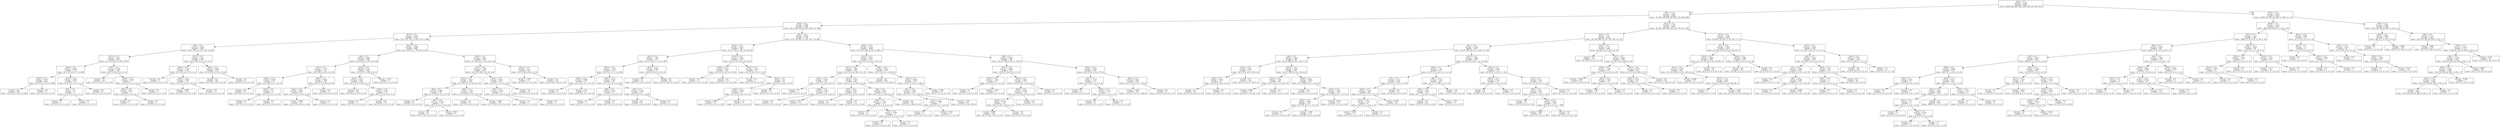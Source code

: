 digraph Tree {
node [shape=box] ;
0 [label="X[2] <= 0.5\nentropy = 3.169\nsamples = 8545\nvalue = [1000, 982, 893, 962, 1000, 880, 936, 935, 957]"] ;
1 [label="X[5] <= 0.5\nentropy = 2.946\nsamples = 6222\nvalue = [0, 892, 728, 828, 307, 867, 736, 924, 940]"] ;
0 -> 1 [labeldistance=2.5, labelangle=45, headlabel="True"] ;
2 [label="X[23] <= 0.5\nentropy = 2.585\nsamples = 3355\nvalue = [0, 0, 293, 536, 56, 593, 358, 733, 786]"] ;
1 -> 2 ;
3 [label="X[17] <= 0.5\nentropy = 2.231\nsamples = 1987\nvalue = [0, 0, 257, 334, 13, 470, 215, 0, 698]"] ;
2 -> 3 ;
4 [label="X[8] <= 0.5\nentropy = 1.634\nsamples = 1091\nvalue = [0, 0, 164, 117, 6, 0, 150, 0, 654]"] ;
3 -> 4 ;
5 [label="X[11] <= 0.5\nentropy = 1.033\nsamples = 841\nvalue = [0, 0, 0, 104, 6, 0, 80, 0, 651]"] ;
4 -> 5 ;
6 [label="X[20] <= 0.5\nentropy = 0.552\nsamples = 733\nvalue = [0, 0, 0, 0, 6, 0, 77, 0, 650]"] ;
5 -> 6 ;
7 [label="X[24] <= 0.5\nentropy = 0.075\nsamples = 655\nvalue = [0, 0, 0, 0, 6, 0, 0, 0, 649]"] ;
6 -> 7 ;
8 [label="entropy = 0.0\nsamples = 649\nvalue = [0, 0, 0, 0, 0, 0, 0, 0, 649]"] ;
7 -> 8 ;
9 [label="entropy = 0.0\nsamples = 6\nvalue = [0, 0, 0, 0, 6, 0, 0, 0, 0]"] ;
7 -> 9 ;
10 [label="X[13] <= 0.5\nentropy = 0.099\nsamples = 78\nvalue = [0, 0, 0, 0, 0, 0, 77, 0, 1]"] ;
6 -> 10 ;
11 [label="X[9] <= 0.5\nentropy = 1.0\nsamples = 2\nvalue = [0, 0, 0, 0, 0, 0, 1, 0, 1]"] ;
10 -> 11 ;
12 [label="entropy = 0.0\nsamples = 1\nvalue = [0, 0, 0, 0, 0, 0, 1, 0, 0]"] ;
11 -> 12 ;
13 [label="entropy = 0.0\nsamples = 1\nvalue = [0, 0, 0, 0, 0, 0, 0, 0, 1]"] ;
11 -> 13 ;
14 [label="entropy = 0.0\nsamples = 76\nvalue = [0, 0, 0, 0, 0, 0, 76, 0, 0]"] ;
10 -> 14 ;
15 [label="X[7] <= 0.5\nentropy = 0.259\nsamples = 108\nvalue = [0, 0, 0, 104, 0, 0, 3, 0, 1]"] ;
5 -> 15 ;
16 [label="entropy = 0.0\nsamples = 101\nvalue = [0, 0, 0, 101, 0, 0, 0, 0, 0]"] ;
15 -> 16 ;
17 [label="X[20] <= 0.5\nentropy = 1.449\nsamples = 7\nvalue = [0, 0, 0, 3, 0, 0, 3, 0, 1]"] ;
15 -> 17 ;
18 [label="X[24] <= 0.5\nentropy = 0.811\nsamples = 4\nvalue = [0, 0, 0, 3, 0, 0, 0, 0, 1]"] ;
17 -> 18 ;
19 [label="entropy = 0.0\nsamples = 1\nvalue = [0, 0, 0, 0, 0, 0, 0, 0, 1]"] ;
18 -> 19 ;
20 [label="entropy = 0.0\nsamples = 3\nvalue = [0, 0, 0, 3, 0, 0, 0, 0, 0]"] ;
18 -> 20 ;
21 [label="entropy = 0.0\nsamples = 3\nvalue = [0, 0, 0, 0, 0, 0, 3, 0, 0]"] ;
17 -> 21 ;
22 [label="X[13] <= 0.5\nentropy = 1.212\nsamples = 250\nvalue = [0, 0, 164, 13, 0, 0, 70, 0, 3]"] ;
4 -> 22 ;
23 [label="X[20] <= 0.5\nentropy = 1.129\nsamples = 134\nvalue = [0, 0, 61, 0, 0, 0, 70, 0, 3]"] ;
22 -> 23 ;
24 [label="entropy = 0.0\nsamples = 3\nvalue = [0, 0, 0, 0, 0, 0, 0, 0, 3]"] ;
23 -> 24 ;
25 [label="X[10] <= 0.5\nentropy = 0.997\nsamples = 131\nvalue = [0, 0, 61, 0, 0, 0, 70, 0, 0]"] ;
23 -> 25 ;
26 [label="entropy = 0.999\nsamples = 118\nvalue = [0, 0, 61, 0, 0, 0, 57, 0, 0]"] ;
25 -> 26 ;
27 [label="entropy = 0.0\nsamples = 13\nvalue = [0, 0, 0, 0, 0, 0, 13, 0, 0]"] ;
25 -> 27 ;
28 [label="X[20] <= 0.5\nentropy = 0.506\nsamples = 116\nvalue = [0, 0, 103, 13, 0, 0, 0, 0, 0]"] ;
22 -> 28 ;
29 [label="entropy = 0.0\nsamples = 103\nvalue = [0, 0, 103, 0, 0, 0, 0, 0, 0]"] ;
28 -> 29 ;
30 [label="entropy = 0.0\nsamples = 13\nvalue = [0, 0, 0, 13, 0, 0, 0, 0, 0]"] ;
28 -> 30 ;
31 [label="X[11] <= 0.5\nentropy = 1.866\nsamples = 896\nvalue = [0, 0, 93, 217, 7, 470, 65, 0, 44]"] ;
3 -> 31 ;
32 [label="X[0] <= 0.5\nentropy = 0.869\nsamples = 432\nvalue = [0, 0, 28, 0, 3, 357, 0, 0, 44]"] ;
31 -> 32 ;
33 [label="X[7] <= 0.5\nentropy = 1.513\nsamples = 133\nvalue = [0, 0, 28, 0, 0, 62, 0, 0, 43]"] ;
32 -> 33 ;
34 [label="X[22] <= 0.5\nentropy = 0.459\nsamples = 31\nvalue = [0, 0, 28, 0, 0, 3, 0, 0, 0]"] ;
33 -> 34 ;
35 [label="entropy = 0.0\nsamples = 25\nvalue = [0, 0, 25, 0, 0, 0, 0, 0, 0]"] ;
34 -> 35 ;
36 [label="X[10] <= 0.5\nentropy = 1.0\nsamples = 6\nvalue = [0, 0, 3, 0, 0, 3, 0, 0, 0]"] ;
34 -> 36 ;
37 [label="entropy = 0.0\nsamples = 3\nvalue = [0, 0, 0, 0, 0, 3, 0, 0, 0]"] ;
36 -> 37 ;
38 [label="entropy = 0.0\nsamples = 3\nvalue = [0, 0, 3, 0, 0, 0, 0, 0, 0]"] ;
36 -> 38 ;
39 [label="X[9] <= 0.5\nentropy = 0.982\nsamples = 102\nvalue = [0, 0, 0, 0, 0, 59, 0, 0, 43]"] ;
33 -> 39 ;
40 [label="X[24] <= 0.5\nentropy = 0.992\nsamples = 96\nvalue = [0, 0, 0, 0, 0, 53, 0, 0, 43]"] ;
39 -> 40 ;
41 [label="entropy = 0.996\nsamples = 93\nvalue = [0, 0, 0, 0, 0, 50, 0, 0, 43]"] ;
40 -> 41 ;
42 [label="entropy = 0.0\nsamples = 3\nvalue = [0, 0, 0, 0, 0, 3, 0, 0, 0]"] ;
40 -> 42 ;
43 [label="entropy = 0.0\nsamples = 6\nvalue = [0, 0, 0, 0, 0, 6, 0, 0, 0]"] ;
39 -> 43 ;
44 [label="X[14] <= 0.5\nentropy = 0.113\nsamples = 299\nvalue = [0, 0, 0, 0, 3, 295, 0, 0, 1]"] ;
32 -> 44 ;
45 [label="X[12] <= 0.5\nentropy = 0.033\nsamples = 294\nvalue = [0, 0, 0, 0, 0, 293, 0, 0, 1]"] ;
44 -> 45 ;
46 [label="entropy = 0.0\nsamples = 279\nvalue = [0, 0, 0, 0, 0, 279, 0, 0, 0]"] ;
45 -> 46 ;
47 [label="X[20] <= 0.5\nentropy = 0.353\nsamples = 15\nvalue = [0, 0, 0, 0, 0, 14, 0, 0, 1]"] ;
45 -> 47 ;
48 [label="entropy = 0.0\nsamples = 1\nvalue = [0, 0, 0, 0, 0, 0, 0, 0, 1]"] ;
47 -> 48 ;
49 [label="entropy = 0.0\nsamples = 14\nvalue = [0, 0, 0, 0, 0, 14, 0, 0, 0]"] ;
47 -> 49 ;
50 [label="entropy = 0.971\nsamples = 5\nvalue = [0, 0, 0, 0, 3, 2, 0, 0, 0]"] ;
44 -> 50 ;
51 [label="X[18] <= 0.5\nentropy = 1.863\nsamples = 464\nvalue = [0, 0, 65, 217, 4, 113, 65, 0, 0]"] ;
31 -> 51 ;
52 [label="X[7] <= 0.5\nentropy = 1.796\nsamples = 282\nvalue = [0, 0, 65, 128, 0, 24, 65, 0, 0]"] ;
51 -> 52 ;
53 [label="X[22] <= 0.5\nentropy = 1.633\nsamples = 238\nvalue = [0, 0, 65, 127, 0, 16, 30, 0, 0]"] ;
52 -> 53 ;
54 [label="X[6] <= 0.5\nentropy = 1.088\nsamples = 76\nvalue = [0, 0, 51, 22, 0, 3, 0, 0, 0]"] ;
53 -> 54 ;
55 [label="entropy = 0.0\nsamples = 51\nvalue = [0, 0, 51, 0, 0, 0, 0, 0, 0]"] ;
54 -> 55 ;
56 [label="X[0] <= 0.5\nentropy = 0.529\nsamples = 25\nvalue = [0, 0, 0, 22, 0, 3, 0, 0, 0]"] ;
54 -> 56 ;
57 [label="entropy = 0.0\nsamples = 21\nvalue = [0, 0, 0, 21, 0, 0, 0, 0, 0]"] ;
56 -> 57 ;
58 [label="entropy = 0.811\nsamples = 4\nvalue = [0, 0, 0, 1, 0, 3, 0, 0, 0]"] ;
56 -> 58 ;
59 [label="X[8] <= 0.5\nentropy = 1.453\nsamples = 162\nvalue = [0, 0, 14, 105, 0, 13, 30, 0, 0]"] ;
53 -> 59 ;
60 [label="entropy = 0.0\nsamples = 14\nvalue = [0, 0, 0, 14, 0, 0, 0, 0, 0]"] ;
59 -> 60 ;
61 [label="entropy = 1.528\nsamples = 148\nvalue = [0, 0, 14, 91, 0, 13, 30, 0, 0]"] ;
59 -> 61 ;
62 [label="X[13] <= 0.5\nentropy = 0.834\nsamples = 44\nvalue = [0, 0, 0, 1, 0, 8, 35, 0, 0]"] ;
52 -> 62 ;
63 [label="X[4] <= 0.5\nentropy = 0.503\nsamples = 9\nvalue = [0, 0, 0, 1, 0, 8, 0, 0, 0]"] ;
62 -> 63 ;
64 [label="entropy = 1.0\nsamples = 2\nvalue = [0, 0, 0, 1, 0, 1, 0, 0, 0]"] ;
63 -> 64 ;
65 [label="entropy = 0.0\nsamples = 7\nvalue = [0, 0, 0, 0, 0, 7, 0, 0, 0]"] ;
63 -> 65 ;
66 [label="entropy = 0.0\nsamples = 35\nvalue = [0, 0, 0, 0, 0, 0, 35, 0, 0]"] ;
62 -> 66 ;
67 [label="X[12] <= 0.5\nentropy = 1.13\nsamples = 182\nvalue = [0, 0, 0, 89, 4, 89, 0, 0, 0]"] ;
51 -> 67 ;
68 [label="entropy = 1.555\nsamples = 12\nvalue = [0, 0, 0, 5, 4, 3, 0, 0, 0]"] ;
67 -> 68 ;
69 [label="entropy = 1.0\nsamples = 170\nvalue = [0, 0, 0, 84, 0, 86, 0, 0, 0]"] ;
67 -> 69 ;
70 [label="X[4] <= 0.5\nentropy = 2.093\nsamples = 1368\nvalue = [0, 0, 36, 202, 43, 123, 143, 733, 88]"] ;
2 -> 70 ;
71 [label="X[10] <= 0.5\nentropy = 2.363\nsamples = 366\nvalue = [0, 0, 3, 36, 17, 54, 132, 39, 85]"] ;
70 -> 71 ;
72 [label="X[16] <= 0.5\nentropy = 1.927\nsamples = 167\nvalue = [0, 0, 3, 36, 17, 1, 2, 23, 85]"] ;
71 -> 72 ;
73 [label="X[13] <= 0.5\nentropy = 1.249\nsamples = 114\nvalue = [0, 0, 3, 6, 17, 1, 2, 0, 85]"] ;
72 -> 73 ;
74 [label="X[20] <= 0.5\nentropy = 0.998\nsamples = 23\nvalue = [0, 0, 0, 5, 17, 1, 0, 0, 0]"] ;
73 -> 74 ;
75 [label="entropy = 0.0\nsamples = 5\nvalue = [0, 0, 0, 5, 0, 0, 0, 0, 0]"] ;
74 -> 75 ;
76 [label="entropy = 0.31\nsamples = 18\nvalue = [0, 0, 0, 0, 17, 1, 0, 0, 0]"] ;
74 -> 76 ;
77 [label="X[26] <= 0.5\nentropy = 0.447\nsamples = 91\nvalue = [0, 0, 3, 1, 0, 0, 2, 0, 85]"] ;
73 -> 77 ;
78 [label="X[9] <= 0.5\nentropy = 0.811\nsamples = 4\nvalue = [0, 0, 3, 1, 0, 0, 0, 0, 0]"] ;
77 -> 78 ;
79 [label="entropy = 1.0\nsamples = 2\nvalue = [0, 0, 1, 1, 0, 0, 0, 0, 0]"] ;
78 -> 79 ;
80 [label="entropy = 0.0\nsamples = 2\nvalue = [0, 0, 2, 0, 0, 0, 0, 0, 0]"] ;
78 -> 80 ;
81 [label="X[0] <= 0.5\nentropy = 0.158\nsamples = 87\nvalue = [0, 0, 0, 0, 0, 0, 2, 0, 85]"] ;
77 -> 81 ;
82 [label="entropy = 0.0\nsamples = 85\nvalue = [0, 0, 0, 0, 0, 0, 0, 0, 85]"] ;
81 -> 82 ;
83 [label="entropy = 0.0\nsamples = 2\nvalue = [0, 0, 0, 0, 0, 0, 2, 0, 0]"] ;
81 -> 83 ;
84 [label="X[18] <= 0.5\nentropy = 0.987\nsamples = 53\nvalue = [0, 0, 0, 30, 0, 0, 0, 23, 0]"] ;
72 -> 84 ;
85 [label="entropy = 0.0\nsamples = 23\nvalue = [0, 0, 0, 0, 0, 0, 0, 23, 0]"] ;
84 -> 85 ;
86 [label="entropy = 0.0\nsamples = 30\nvalue = [0, 0, 0, 30, 0, 0, 0, 0, 0]"] ;
84 -> 86 ;
87 [label="X[13] <= 0.5\nentropy = 1.202\nsamples = 199\nvalue = [0, 0, 0, 0, 0, 53, 130, 16, 0]"] ;
71 -> 87 ;
88 [label="X[20] <= 0.5\nentropy = 0.479\nsamples = 126\nvalue = [0, 0, 0, 0, 0, 0, 113, 13, 0]"] ;
87 -> 88 ;
89 [label="entropy = 0.0\nsamples = 13\nvalue = [0, 0, 0, 0, 0, 0, 0, 13, 0]"] ;
88 -> 89 ;
90 [label="entropy = 0.0\nsamples = 113\nvalue = [0, 0, 0, 0, 0, 0, 113, 0, 0]"] ;
88 -> 90 ;
91 [label="X[17] <= 0.5\nentropy = 1.014\nsamples = 73\nvalue = [0, 0, 0, 0, 0, 53, 17, 3, 0]"] ;
87 -> 91 ;
92 [label="entropy = 0.0\nsamples = 3\nvalue = [0, 0, 0, 0, 0, 0, 0, 3, 0]"] ;
91 -> 92 ;
93 [label="X[18] <= 0.5\nentropy = 0.8\nsamples = 70\nvalue = [0, 0, 0, 0, 0, 53, 17, 0, 0]"] ;
91 -> 93 ;
94 [label="X[26] <= 0.5\nentropy = 0.879\nsamples = 57\nvalue = [0, 0, 0, 0, 0, 40, 17, 0, 0]"] ;
93 -> 94 ;
95 [label="entropy = 0.848\nsamples = 51\nvalue = [0, 0, 0, 0, 0, 37, 14, 0, 0]"] ;
94 -> 95 ;
96 [label="entropy = 1.0\nsamples = 6\nvalue = [0, 0, 0, 0, 0, 3, 3, 0, 0]"] ;
94 -> 96 ;
97 [label="entropy = 0.0\nsamples = 13\nvalue = [0, 0, 0, 0, 0, 13, 0, 0, 0]"] ;
93 -> 97 ;
98 [label="X[20] <= 0.5\nentropy = 1.458\nsamples = 1002\nvalue = [0, 0, 33, 166, 26, 69, 11, 694, 3]"] ;
70 -> 98 ;
99 [label="X[13] <= 0.5\nentropy = 0.934\nsamples = 617\nvalue = [0, 0, 25, 2, 22, 50, 0, 515, 3]"] ;
98 -> 99 ;
100 [label="X[17] <= 0.5\nentropy = 1.982\nsamples = 142\nvalue = [0, 0, 12, 2, 22, 49, 0, 54, 3]"] ;
99 -> 100 ;
101 [label="X[19] <= 0.5\nentropy = 0.497\nsamples = 46\nvalue = [0, 0, 1, 0, 0, 0, 0, 42, 3]"] ;
100 -> 101 ;
102 [label="entropy = 0.0\nsamples = 1\nvalue = [0, 0, 1, 0, 0, 0, 0, 0, 0]"] ;
101 -> 102 ;
103 [label="X[26] <= 0.5\nentropy = 0.353\nsamples = 45\nvalue = [0, 0, 0, 0, 0, 0, 0, 42, 3]"] ;
101 -> 103 ;
104 [label="entropy = 0.0\nsamples = 33\nvalue = [0, 0, 0, 0, 0, 0, 0, 33, 0]"] ;
103 -> 104 ;
105 [label="entropy = 0.811\nsamples = 12\nvalue = [0, 0, 0, 0, 0, 0, 0, 9, 3]"] ;
103 -> 105 ;
106 [label="X[12] <= 0.5\nentropy = 1.832\nsamples = 96\nvalue = [0, 0, 11, 2, 22, 49, 0, 12, 0]"] ;
100 -> 106 ;
107 [label="X[6] <= 0.5\nentropy = 0.937\nsamples = 34\nvalue = [0, 0, 0, 0, 22, 0, 0, 12, 0]"] ;
106 -> 107 ;
108 [label="entropy = 0.0\nsamples = 22\nvalue = [0, 0, 0, 0, 22, 0, 0, 0, 0]"] ;
107 -> 108 ;
109 [label="entropy = 0.0\nsamples = 12\nvalue = [0, 0, 0, 0, 0, 0, 0, 12, 0]"] ;
107 -> 109 ;
110 [label="X[0] <= 0.5\nentropy = 0.871\nsamples = 62\nvalue = [0, 0, 11, 2, 0, 49, 0, 0, 0]"] ;
106 -> 110 ;
111 [label="X[6] <= 0.5\nentropy = 1.199\nsamples = 16\nvalue = [0, 0, 11, 2, 0, 3, 0, 0, 0]"] ;
110 -> 111 ;
112 [label="entropy = 0.0\nsamples = 11\nvalue = [0, 0, 11, 0, 0, 0, 0, 0, 0]"] ;
111 -> 112 ;
113 [label="X[9] <= 0.5\nentropy = 0.971\nsamples = 5\nvalue = [0, 0, 0, 2, 0, 3, 0, 0, 0]"] ;
111 -> 113 ;
114 [label="entropy = 0.0\nsamples = 2\nvalue = [0, 0, 0, 2, 0, 0, 0, 0, 0]"] ;
113 -> 114 ;
115 [label="entropy = 0.0\nsamples = 3\nvalue = [0, 0, 0, 0, 0, 3, 0, 0, 0]"] ;
113 -> 115 ;
116 [label="entropy = 0.0\nsamples = 46\nvalue = [0, 0, 0, 0, 0, 46, 0, 0, 0]"] ;
110 -> 116 ;
117 [label="X[8] <= 0.5\nentropy = 0.203\nsamples = 475\nvalue = [0, 0, 13, 0, 0, 1, 0, 461, 0]"] ;
99 -> 117 ;
118 [label="entropy = 0.0\nsamples = 362\nvalue = [0, 0, 0, 0, 0, 0, 0, 362, 0]"] ;
117 -> 118 ;
119 [label="X[19] <= 0.5\nentropy = 0.586\nsamples = 113\nvalue = [0, 0, 13, 0, 0, 1, 0, 99, 0]"] ;
117 -> 119 ;
120 [label="X[1] <= 0.5\nentropy = 0.398\nsamples = 103\nvalue = [0, 0, 6, 0, 0, 1, 0, 96, 0]"] ;
119 -> 120 ;
121 [label="X[17] <= 0.5\nentropy = 0.592\nsamples = 7\nvalue = [0, 0, 0, 0, 0, 1, 0, 6, 0]"] ;
120 -> 121 ;
122 [label="entropy = 0.0\nsamples = 3\nvalue = [0, 0, 0, 0, 0, 0, 0, 3, 0]"] ;
121 -> 122 ;
123 [label="entropy = 0.811\nsamples = 4\nvalue = [0, 0, 0, 0, 0, 1, 0, 3, 0]"] ;
121 -> 123 ;
124 [label="entropy = 0.337\nsamples = 96\nvalue = [0, 0, 6, 0, 0, 0, 0, 90, 0]"] ;
120 -> 124 ;
125 [label="entropy = 0.881\nsamples = 10\nvalue = [0, 0, 7, 0, 0, 0, 0, 3, 0]"] ;
119 -> 125 ;
126 [label="X[8] <= 0.5\nentropy = 1.584\nsamples = 385\nvalue = [0, 0, 8, 164, 4, 19, 11, 179, 0]"] ;
98 -> 126 ;
127 [label="X[11] <= 0.5\nentropy = 0.864\nsamples = 183\nvalue = [0, 0, 0, 154, 3, 19, 3, 4, 0]"] ;
126 -> 127 ;
128 [label="X[10] <= 0.5\nentropy = 1.459\nsamples = 6\nvalue = [0, 0, 0, 0, 0, 1, 3, 2, 0]"] ;
127 -> 128 ;
129 [label="entropy = 0.0\nsamples = 3\nvalue = [0, 0, 0, 0, 0, 0, 3, 0, 0]"] ;
128 -> 129 ;
130 [label="entropy = 0.918\nsamples = 3\nvalue = [0, 0, 0, 0, 0, 1, 0, 2, 0]"] ;
128 -> 130 ;
131 [label="X[14] <= 0.5\nentropy = 0.683\nsamples = 177\nvalue = [0, 0, 0, 154, 3, 18, 0, 2, 0]"] ;
127 -> 131 ;
132 [label="X[25] <= 0.5\nentropy = 0.569\nsamples = 174\nvalue = [0, 0, 0, 154, 0, 18, 0, 2, 0]"] ;
131 -> 132 ;
133 [label="X[16] <= 0.5\nentropy = 0.724\nsamples = 121\nvalue = [0, 0, 0, 101, 0, 18, 0, 2, 0]"] ;
132 -> 133 ;
134 [label="entropy = 0.806\nsamples = 102\nvalue = [0, 0, 0, 82, 0, 18, 0, 2, 0]"] ;
133 -> 134 ;
135 [label="entropy = 0.0\nsamples = 19\nvalue = [0, 0, 0, 19, 0, 0, 0, 0, 0]"] ;
133 -> 135 ;
136 [label="entropy = 0.0\nsamples = 53\nvalue = [0, 0, 0, 53, 0, 0, 0, 0, 0]"] ;
132 -> 136 ;
137 [label="entropy = 0.0\nsamples = 3\nvalue = [0, 0, 0, 0, 3, 0, 0, 0, 0]"] ;
131 -> 137 ;
138 [label="X[13] <= 0.5\nentropy = 0.801\nsamples = 202\nvalue = [0, 0, 8, 10, 1, 0, 8, 175, 0]"] ;
126 -> 138 ;
139 [label="X[0] <= 0.5\nentropy = 1.239\nsamples = 13\nvalue = [0, 0, 8, 0, 1, 0, 4, 0, 0]"] ;
138 -> 139 ;
140 [label="entropy = 0.0\nsamples = 8\nvalue = [0, 0, 8, 0, 0, 0, 0, 0, 0]"] ;
139 -> 140 ;
141 [label="X[26] <= 0.5\nentropy = 0.722\nsamples = 5\nvalue = [0, 0, 0, 0, 1, 0, 4, 0, 0]"] ;
139 -> 141 ;
142 [label="entropy = 0.0\nsamples = 4\nvalue = [0, 0, 0, 0, 0, 0, 4, 0, 0]"] ;
141 -> 142 ;
143 [label="entropy = 0.0\nsamples = 1\nvalue = [0, 0, 0, 0, 1, 0, 0, 0, 0]"] ;
141 -> 143 ;
144 [label="X[15] <= 0.5\nentropy = 0.445\nsamples = 189\nvalue = [0, 0, 0, 10, 0, 0, 4, 175, 0]"] ;
138 -> 144 ;
145 [label="entropy = 0.499\nsamples = 162\nvalue = [0, 0, 0, 10, 0, 0, 4, 148, 0]"] ;
144 -> 145 ;
146 [label="entropy = 0.0\nsamples = 27\nvalue = [0, 0, 0, 0, 0, 0, 0, 27, 0]"] ;
144 -> 146 ;
147 [label="X[12] <= 0.5\nentropy = 2.776\nsamples = 2867\nvalue = [0, 892, 435, 292, 251, 274, 378, 191, 154]"] ;
1 -> 147 ;
148 [label="X[10] <= 0.5\nentropy = 2.71\nsamples = 1465\nvalue = [0, 236, 296, 33, 251, 235, 248, 14, 152]"] ;
147 -> 148 ;
149 [label="X[1] <= 0.5\nentropy = 2.453\nsamples = 1077\nvalue = [0, 87, 292, 33, 251, 6, 242, 14, 152]"] ;
148 -> 149 ;
150 [label="X[8] <= 0.5\nentropy = 1.623\nsamples = 592\nvalue = [0, 21, 286, 23, 30, 1, 231, 0, 0]"] ;
149 -> 150 ;
151 [label="X[13] <= 0.5\nentropy = 0.421\nsamples = 211\nvalue = [0, 0, 0, 0, 18, 0, 193, 0, 0]"] ;
150 -> 151 ;
152 [label="X[25] <= 0.5\nentropy = 0.592\nsamples = 21\nvalue = [0, 0, 0, 0, 18, 0, 3, 0, 0]"] ;
151 -> 152 ;
153 [label="entropy = 0.0\nsamples = 18\nvalue = [0, 0, 0, 0, 18, 0, 0, 0, 0]"] ;
152 -> 153 ;
154 [label="entropy = 0.0\nsamples = 3\nvalue = [0, 0, 0, 0, 0, 0, 3, 0, 0]"] ;
152 -> 154 ;
155 [label="entropy = 0.0\nsamples = 190\nvalue = [0, 0, 0, 0, 0, 0, 190, 0, 0]"] ;
151 -> 155 ;
156 [label="X[23] <= 0.5\nentropy = 1.297\nsamples = 381\nvalue = [0, 21, 286, 23, 12, 1, 38, 0, 0]"] ;
150 -> 156 ;
157 [label="X[14] <= 0.5\nentropy = 1.524\nsamples = 58\nvalue = [0, 21, 0, 0, 12, 0, 25, 0, 0]"] ;
156 -> 157 ;
158 [label="entropy = 0.995\nsamples = 46\nvalue = [0, 21, 0, 0, 0, 0, 25, 0, 0]"] ;
157 -> 158 ;
159 [label="entropy = 0.0\nsamples = 12\nvalue = [0, 0, 0, 0, 12, 0, 0, 0, 0]"] ;
157 -> 159 ;
160 [label="X[20] <= 0.5\nentropy = 0.639\nsamples = 323\nvalue = [0, 0, 286, 23, 0, 1, 13, 0, 0]"] ;
156 -> 160 ;
161 [label="entropy = 0.0\nsamples = 177\nvalue = [0, 0, 177, 0, 0, 0, 0, 0, 0]"] ;
160 -> 161 ;
162 [label="X[16] <= 0.5\nentropy = 1.095\nsamples = 146\nvalue = [0, 0, 109, 23, 0, 1, 13, 0, 0]"] ;
160 -> 162 ;
163 [label="X[26] <= 0.5\nentropy = 0.994\nsamples = 114\nvalue = [0, 0, 90, 10, 0, 1, 13, 0, 0]"] ;
162 -> 163 ;
164 [label="entropy = 0.0\nsamples = 2\nvalue = [0, 0, 2, 0, 0, 0, 0, 0, 0]"] ;
163 -> 164 ;
165 [label="entropy = 1.006\nsamples = 112\nvalue = [0, 0, 88, 10, 0, 1, 13, 0, 0]"] ;
163 -> 165 ;
166 [label="entropy = 0.974\nsamples = 32\nvalue = [0, 0, 19, 13, 0, 0, 0, 0, 0]"] ;
162 -> 166 ;
167 [label="X[13] <= 0.5\nentropy = 1.966\nsamples = 485\nvalue = [0, 66, 6, 10, 221, 5, 11, 14, 152]"] ;
149 -> 167 ;
168 [label="X[20] <= 0.5\nentropy = 1.52\nsamples = 307\nvalue = [0, 37, 6, 3, 221, 5, 11, 13, 11]"] ;
167 -> 168 ;
169 [label="X[7] <= 0.5\nentropy = 2.122\nsamples = 100\nvalue = [0, 33, 5, 3, 37, 0, 0, 13, 9]"] ;
168 -> 169 ;
170 [label="X[18] <= 0.5\nentropy = 2.164\nsamples = 88\nvalue = [0, 21, 5, 3, 37, 0, 0, 13, 9]"] ;
169 -> 170 ;
171 [label="X[11] <= 0.5\nentropy = 1.459\nsamples = 6\nvalue = [0, 0, 0, 3, 2, 0, 0, 1, 0]"] ;
170 -> 171 ;
172 [label="entropy = 0.918\nsamples = 3\nvalue = [0, 0, 0, 0, 2, 0, 0, 1, 0]"] ;
171 -> 172 ;
173 [label="entropy = 0.0\nsamples = 3\nvalue = [0, 0, 0, 3, 0, 0, 0, 0, 0]"] ;
171 -> 173 ;
174 [label="entropy = 2.029\nsamples = 82\nvalue = [0, 21, 5, 0, 35, 0, 0, 12, 9]"] ;
170 -> 174 ;
175 [label="entropy = 0.0\nsamples = 12\nvalue = [0, 12, 0, 0, 0, 0, 0, 0, 0]"] ;
169 -> 175 ;
176 [label="X[6] <= 0.5\nentropy = 0.718\nsamples = 207\nvalue = [0, 4, 1, 0, 184, 5, 11, 0, 2]"] ;
168 -> 176 ;
177 [label="X[24] <= 0.5\nentropy = 0.286\nsamples = 131\nvalue = [0, 1, 1, 0, 126, 0, 3, 0, 0]"] ;
176 -> 177 ;
178 [label="entropy = 0.0\nsamples = 125\nvalue = [0, 0, 0, 0, 125, 0, 0, 0, 0]"] ;
177 -> 178 ;
179 [label="entropy = 1.792\nsamples = 6\nvalue = [0, 1, 1, 0, 1, 0, 3, 0, 0]"] ;
177 -> 179 ;
180 [label="entropy = 1.22\nsamples = 76\nvalue = [0, 3, 0, 0, 58, 5, 8, 0, 2]"] ;
176 -> 180 ;
181 [label="X[26] <= 0.5\nentropy = 0.918\nsamples = 178\nvalue = [0, 29, 0, 7, 0, 0, 0, 1, 141]"] ;
167 -> 181 ;
182 [label="X[23] <= 0.5\nentropy = 0.722\nsamples = 35\nvalue = [0, 28, 0, 7, 0, 0, 0, 0, 0]"] ;
181 -> 182 ;
183 [label="entropy = 0.0\nsamples = 28\nvalue = [0, 28, 0, 0, 0, 0, 0, 0, 0]"] ;
182 -> 183 ;
184 [label="entropy = 0.0\nsamples = 7\nvalue = [0, 0, 0, 7, 0, 0, 0, 0, 0]"] ;
182 -> 184 ;
185 [label="X[7] <= 0.5\nentropy = 0.12\nsamples = 143\nvalue = [0, 1, 0, 0, 0, 0, 0, 1, 141]"] ;
181 -> 185 ;
186 [label="X[8] <= 0.5\nentropy = 0.06\nsamples = 142\nvalue = [0, 0, 0, 0, 0, 0, 0, 1, 141]"] ;
185 -> 186 ;
187 [label="entropy = 0.0\nsamples = 33\nvalue = [0, 0, 0, 0, 0, 0, 0, 0, 33]"] ;
186 -> 187 ;
188 [label="X[21] <= 0.5\nentropy = 0.075\nsamples = 109\nvalue = [0, 0, 0, 0, 0, 0, 0, 1, 108]"] ;
186 -> 188 ;
189 [label="entropy = 0.083\nsamples = 97\nvalue = [0, 0, 0, 0, 0, 0, 0, 1, 96]"] ;
188 -> 189 ;
190 [label="entropy = 0.0\nsamples = 12\nvalue = [0, 0, 0, 0, 0, 0, 0, 0, 12]"] ;
188 -> 190 ;
191 [label="entropy = 0.0\nsamples = 1\nvalue = [0, 1, 0, 0, 0, 0, 0, 0, 0]"] ;
185 -> 191 ;
192 [label="X[23] <= 0.5\nentropy = 1.14\nsamples = 388\nvalue = [0, 149, 4, 0, 0, 229, 6, 0, 0]"] ;
148 -> 192 ;
193 [label="entropy = 0.0\nsamples = 130\nvalue = [0, 130, 0, 0, 0, 0, 0, 0, 0]"] ;
192 -> 193 ;
194 [label="X[7] <= 0.5\nentropy = 0.649\nsamples = 258\nvalue = [0, 19, 4, 0, 0, 229, 6, 0, 0]"] ;
192 -> 194 ;
195 [label="X[18] <= 0.5\nentropy = 1.208\nsamples = 57\nvalue = [0, 17, 4, 0, 0, 36, 0, 0, 0]"] ;
194 -> 195 ;
196 [label="entropy = 0.946\nsamples = 42\nvalue = [0, 6, 3, 0, 0, 33, 0, 0, 0]"] ;
195 -> 196 ;
197 [label="X[25] <= 0.5\nentropy = 1.053\nsamples = 15\nvalue = [0, 11, 1, 0, 0, 3, 0, 0, 0]"] ;
195 -> 197 ;
198 [label="entropy = 1.095\nsamples = 14\nvalue = [0, 10, 1, 0, 0, 3, 0, 0, 0]"] ;
197 -> 198 ;
199 [label="entropy = 0.0\nsamples = 1\nvalue = [0, 1, 0, 0, 0, 0, 0, 0, 0]"] ;
197 -> 199 ;
200 [label="X[17] <= 0.5\nentropy = 0.274\nsamples = 201\nvalue = [0, 2, 0, 0, 0, 193, 6, 0, 0]"] ;
194 -> 200 ;
201 [label="X[25] <= 0.5\nentropy = 0.811\nsamples = 8\nvalue = [0, 2, 0, 0, 0, 0, 6, 0, 0]"] ;
200 -> 201 ;
202 [label="entropy = 0.0\nsamples = 6\nvalue = [0, 0, 0, 0, 0, 0, 6, 0, 0]"] ;
201 -> 202 ;
203 [label="entropy = 0.0\nsamples = 2\nvalue = [0, 2, 0, 0, 0, 0, 0, 0, 0]"] ;
201 -> 203 ;
204 [label="entropy = 0.0\nsamples = 193\nvalue = [0, 0, 0, 0, 0, 193, 0, 0, 0]"] ;
200 -> 204 ;
205 [label="X[19] <= 0.5\nentropy = 2.146\nsamples = 1402\nvalue = [0, 656, 139, 259, 0, 39, 130, 177, 2]"] ;
147 -> 205 ;
206 [label="X[7] <= 0.5\nentropy = 1.942\nsamples = 853\nvalue = [0, 463, 138, 29, 0, 32, 130, 60, 1]"] ;
205 -> 206 ;
207 [label="X[10] <= 0.5\nentropy = 2.298\nsamples = 548\nvalue = [0, 172, 138, 29, 0, 32, 130, 46, 1]"] ;
206 -> 207 ;
208 [label="X[11] <= 0.5\nentropy = 2.304\nsamples = 524\nvalue = [0, 172, 138, 29, 0, 32, 106, 46, 1]"] ;
207 -> 208 ;
209 [label="entropy = 0.684\nsamples = 33\nvalue = [0, 27, 6, 0, 0, 0, 0, 0, 0]"] ;
208 -> 209 ;
210 [label="X[17] <= 0.5\nentropy = 2.343\nsamples = 491\nvalue = [0, 145, 132, 29, 0, 32, 106, 46, 1]"] ;
208 -> 210 ;
211 [label="entropy = 0.0\nsamples = 1\nvalue = [0, 0, 0, 0, 0, 0, 1, 0, 0]"] ;
210 -> 211 ;
212 [label="entropy = 2.343\nsamples = 490\nvalue = [0, 145, 132, 29, 0, 32, 105, 46, 1]"] ;
210 -> 212 ;
213 [label="entropy = 0.0\nsamples = 24\nvalue = [0, 0, 0, 0, 0, 0, 24, 0, 0]"] ;
207 -> 213 ;
214 [label="X[25] <= 0.5\nentropy = 0.269\nsamples = 305\nvalue = [0, 291, 0, 0, 0, 0, 0, 14, 0]"] ;
206 -> 214 ;
215 [label="entropy = 0.0\nsamples = 291\nvalue = [0, 291, 0, 0, 0, 0, 0, 0, 0]"] ;
214 -> 215 ;
216 [label="entropy = 0.0\nsamples = 14\nvalue = [0, 0, 0, 0, 0, 0, 0, 14, 0]"] ;
214 -> 216 ;
217 [label="X[11] <= 0.5\nentropy = 1.645\nsamples = 549\nvalue = [0, 193, 1, 230, 0, 7, 0, 117, 1]"] ;
205 -> 217 ;
218 [label="X[8] <= 0.5\nentropy = 1.003\nsamples = 305\nvalue = [0, 193, 1, 0, 0, 0, 0, 110, 1]"] ;
217 -> 218 ;
219 [label="X[1] <= 0.5\nentropy = 0.996\nsamples = 204\nvalue = [0, 94, 0, 0, 0, 0, 0, 110, 0]"] ;
218 -> 219 ;
220 [label="entropy = 0.0\nsamples = 7\nvalue = [0, 0, 0, 0, 0, 0, 0, 7, 0]"] ;
219 -> 220 ;
221 [label="X[6] <= 0.5\nentropy = 0.998\nsamples = 197\nvalue = [0, 94, 0, 0, 0, 0, 0, 103, 0]"] ;
219 -> 221 ;
222 [label="entropy = 0.0\nsamples = 1\nvalue = [0, 1, 0, 0, 0, 0, 0, 0, 0]"] ;
221 -> 222 ;
223 [label="entropy = 0.998\nsamples = 196\nvalue = [0, 93, 0, 0, 0, 0, 0, 103, 0]"] ;
221 -> 223 ;
224 [label="X[23] <= 0.5\nentropy = 0.16\nsamples = 101\nvalue = [0, 99, 1, 0, 0, 0, 0, 0, 1]"] ;
218 -> 224 ;
225 [label="X[16] <= 0.5\nentropy = 1.0\nsamples = 2\nvalue = [0, 0, 1, 0, 0, 0, 0, 0, 1]"] ;
224 -> 225 ;
226 [label="entropy = 0.0\nsamples = 1\nvalue = [0, 0, 0, 0, 0, 0, 0, 0, 1]"] ;
225 -> 226 ;
227 [label="entropy = 0.0\nsamples = 1\nvalue = [0, 0, 1, 0, 0, 0, 0, 0, 0]"] ;
225 -> 227 ;
228 [label="entropy = 0.0\nsamples = 99\nvalue = [0, 99, 0, 0, 0, 0, 0, 0, 0]"] ;
224 -> 228 ;
229 [label="X[25] <= 0.5\nentropy = 0.374\nsamples = 244\nvalue = [0, 0, 0, 230, 0, 7, 0, 7, 0]"] ;
217 -> 229 ;
230 [label="entropy = 0.0\nsamples = 230\nvalue = [0, 0, 0, 230, 0, 0, 0, 0, 0]"] ;
229 -> 230 ;
231 [label="entropy = 1.0\nsamples = 14\nvalue = [0, 0, 0, 0, 0, 7, 0, 7, 0]"] ;
229 -> 231 ;
232 [label="X[14] <= 0.5\nentropy = 2.169\nsamples = 2323\nvalue = [1000, 90, 165, 134, 693, 13, 200, 11, 17]"] ;
0 -> 232 [labeldistance=2.5, labelangle=-45, headlabel="False"] ;
233 [label="X[18] <= 0.5\nentropy = 1.423\nsamples = 924\nvalue = [693, 28, 39, 68, 0, 13, 64, 9, 10]"] ;
232 -> 233 ;
234 [label="X[3] <= 0.5\nentropy = 1.227\nsamples = 865\nvalue = [689, 27, 39, 16, 0, 11, 64, 9, 10]"] ;
233 -> 234 ;
235 [label="X[9] <= 0.5\nentropy = 0.953\nsamples = 807\nvalue = [687, 27, 8, 15, 0, 4, 50, 9, 7]"] ;
234 -> 235 ;
236 [label="X[6] <= 0.5\nentropy = 0.618\nsamples = 744\nvalue = [680, 27, 1, 15, 0, 4, 4, 8, 5]"] ;
235 -> 236 ;
237 [label="X[26] <= 0.5\nentropy = 0.188\nsamples = 676\nvalue = [661, 9, 1, 2, 0, 0, 3, 0, 0]"] ;
236 -> 237 ;
238 [label="X[8] <= 0.5\nentropy = 0.65\nsamples = 6\nvalue = [0, 5, 0, 0, 0, 0, 1, 0, 0]"] ;
237 -> 238 ;
239 [label="entropy = 0.0\nsamples = 5\nvalue = [0, 5, 0, 0, 0, 0, 0, 0, 0]"] ;
238 -> 239 ;
240 [label="entropy = 0.0\nsamples = 1\nvalue = [0, 0, 0, 0, 0, 0, 1, 0, 0]"] ;
238 -> 240 ;
241 [label="X[16] <= 0.5\nentropy = 0.127\nsamples = 670\nvalue = [661, 4, 1, 2, 0, 0, 2, 0, 0]"] ;
237 -> 241 ;
242 [label="X[23] <= 0.5\nentropy = 0.062\nsamples = 664\nvalue = [660, 0, 1, 2, 0, 0, 1, 0, 0]"] ;
241 -> 242 ;
243 [label="X[11] <= 0.5\nentropy = 1.5\nsamples = 4\nvalue = [0, 0, 1, 2, 0, 0, 1, 0, 0]"] ;
242 -> 243 ;
244 [label="entropy = 0.0\nsamples = 1\nvalue = [0, 0, 1, 0, 0, 0, 0, 0, 0]"] ;
243 -> 244 ;
245 [label="X[20] <= 0.5\nentropy = 0.918\nsamples = 3\nvalue = [0, 0, 0, 2, 0, 0, 1, 0, 0]"] ;
243 -> 245 ;
246 [label="entropy = 0.0\nsamples = 1\nvalue = [0, 0, 0, 1, 0, 0, 0, 0, 0]"] ;
245 -> 246 ;
247 [label="entropy = 1.0\nsamples = 2\nvalue = [0, 0, 0, 1, 0, 0, 1, 0, 0]"] ;
245 -> 247 ;
248 [label="entropy = 0.0\nsamples = 660\nvalue = [660, 0, 0, 0, 0, 0, 0, 0, 0]"] ;
242 -> 248 ;
249 [label="X[7] <= 0.5\nentropy = 1.252\nsamples = 6\nvalue = [1, 4, 0, 0, 0, 0, 1, 0, 0]"] ;
241 -> 249 ;
250 [label="entropy = 1.0\nsamples = 2\nvalue = [1, 0, 0, 0, 0, 0, 1, 0, 0]"] ;
249 -> 250 ;
251 [label="entropy = 0.0\nsamples = 4\nvalue = [0, 4, 0, 0, 0, 0, 0, 0, 0]"] ;
249 -> 251 ;
252 [label="X[4] <= 0.5\nentropy = 2.448\nsamples = 68\nvalue = [19, 18, 0, 13, 0, 4, 1, 8, 5]"] ;
236 -> 252 ;
253 [label="X[11] <= 0.5\nentropy = 2.197\nsamples = 51\nvalue = [15, 18, 0, 8, 0, 4, 1, 0, 5]"] ;
252 -> 253 ;
254 [label="entropy = 0.0\nsamples = 1\nvalue = [1, 0, 0, 0, 0, 0, 0, 0, 0]"] ;
253 -> 254 ;
255 [label="entropy = 2.204\nsamples = 50\nvalue = [14, 18, 0, 8, 0, 4, 1, 0, 5]"] ;
253 -> 255 ;
256 [label="X[16] <= 0.5\nentropy = 1.522\nsamples = 17\nvalue = [4, 0, 0, 5, 0, 0, 0, 8, 0]"] ;
252 -> 256 ;
257 [label="X[25] <= 0.5\nentropy = 0.918\nsamples = 12\nvalue = [4, 0, 0, 0, 0, 0, 0, 8, 0]"] ;
256 -> 257 ;
258 [label="X[26] <= 0.5\nentropy = 0.503\nsamples = 9\nvalue = [1, 0, 0, 0, 0, 0, 0, 8, 0]"] ;
257 -> 258 ;
259 [label="entropy = 0.0\nsamples = 5\nvalue = [0, 0, 0, 0, 0, 0, 0, 5, 0]"] ;
258 -> 259 ;
260 [label="entropy = 0.811\nsamples = 4\nvalue = [1, 0, 0, 0, 0, 0, 0, 3, 0]"] ;
258 -> 260 ;
261 [label="entropy = 0.0\nsamples = 3\nvalue = [3, 0, 0, 0, 0, 0, 0, 0, 0]"] ;
257 -> 261 ;
262 [label="entropy = 0.0\nsamples = 5\nvalue = [0, 0, 0, 5, 0, 0, 0, 0, 0]"] ;
256 -> 262 ;
263 [label="X[4] <= 0.5\nentropy = 1.289\nsamples = 63\nvalue = [7, 0, 7, 0, 0, 0, 46, 1, 2]"] ;
235 -> 263 ;
264 [label="X[20] <= 0.5\nentropy = 0.884\nsamples = 56\nvalue = [1, 0, 7, 0, 0, 0, 46, 0, 2]"] ;
263 -> 264 ;
265 [label="X[17] <= 0.5\nentropy = 1.0\nsamples = 2\nvalue = [0, 0, 1, 0, 0, 0, 0, 0, 1]"] ;
264 -> 265 ;
266 [label="entropy = 0.0\nsamples = 1\nvalue = [0, 0, 0, 0, 0, 0, 0, 0, 1]"] ;
265 -> 266 ;
267 [label="entropy = 0.0\nsamples = 1\nvalue = [0, 0, 1, 0, 0, 0, 0, 0, 0]"] ;
265 -> 267 ;
268 [label="X[7] <= 0.5\nentropy = 0.762\nsamples = 54\nvalue = [1, 0, 6, 0, 0, 0, 46, 0, 1]"] ;
264 -> 268 ;
269 [label="entropy = 0.772\nsamples = 53\nvalue = [1, 0, 6, 0, 0, 0, 45, 0, 1]"] ;
268 -> 269 ;
270 [label="entropy = 0.0\nsamples = 1\nvalue = [0, 0, 0, 0, 0, 0, 1, 0, 0]"] ;
268 -> 270 ;
271 [label="X[23] <= 0.5\nentropy = 0.592\nsamples = 7\nvalue = [6, 0, 0, 0, 0, 0, 0, 1, 0]"] ;
263 -> 271 ;
272 [label="entropy = 0.0\nsamples = 6\nvalue = [6, 0, 0, 0, 0, 0, 0, 0, 0]"] ;
271 -> 272 ;
273 [label="entropy = 0.0\nsamples = 1\nvalue = [0, 0, 0, 0, 0, 0, 0, 1, 0]"] ;
271 -> 273 ;
274 [label="X[8] <= 0.5\nentropy = 1.836\nsamples = 58\nvalue = [2, 0, 31, 1, 0, 7, 14, 0, 3]"] ;
234 -> 274 ;
275 [label="X[10] <= 0.5\nentropy = 1.549\nsamples = 13\nvalue = [0, 0, 0, 0, 0, 5, 5, 0, 3]"] ;
274 -> 275 ;
276 [label="X[16] <= 0.5\nentropy = 0.954\nsamples = 8\nvalue = [0, 0, 0, 0, 0, 5, 0, 0, 3]"] ;
275 -> 276 ;
277 [label="entropy = 0.0\nsamples = 5\nvalue = [0, 0, 0, 0, 0, 5, 0, 0, 0]"] ;
276 -> 277 ;
278 [label="entropy = 0.0\nsamples = 3\nvalue = [0, 0, 0, 0, 0, 0, 0, 0, 3]"] ;
276 -> 278 ;
279 [label="entropy = 0.0\nsamples = 5\nvalue = [0, 0, 0, 0, 0, 0, 5, 0, 0]"] ;
275 -> 279 ;
280 [label="X[19] <= 0.5\nentropy = 1.356\nsamples = 45\nvalue = [2, 0, 31, 1, 0, 2, 9, 0, 0]"] ;
274 -> 280 ;
281 [label="entropy = 1.375\nsamples = 44\nvalue = [2, 0, 30, 1, 0, 2, 9, 0, 0]"] ;
280 -> 281 ;
282 [label="entropy = 0.0\nsamples = 1\nvalue = [0, 0, 1, 0, 0, 0, 0, 0, 0]"] ;
280 -> 282 ;
283 [label="X[11] <= 0.5\nentropy = 0.689\nsamples = 59\nvalue = [4, 1, 0, 52, 0, 2, 0, 0, 0]"] ;
233 -> 283 ;
284 [label="X[17] <= 0.5\nentropy = 1.5\nsamples = 4\nvalue = [1, 1, 0, 0, 0, 2, 0, 0, 0]"] ;
283 -> 284 ;
285 [label="entropy = 0.0\nsamples = 1\nvalue = [1, 0, 0, 0, 0, 0, 0, 0, 0]"] ;
284 -> 285 ;
286 [label="X[23] <= 0.5\nentropy = 0.918\nsamples = 3\nvalue = [0, 1, 0, 0, 0, 2, 0, 0, 0]"] ;
284 -> 286 ;
287 [label="entropy = 0.0\nsamples = 2\nvalue = [0, 0, 0, 0, 0, 2, 0, 0, 0]"] ;
286 -> 287 ;
288 [label="entropy = 0.0\nsamples = 1\nvalue = [0, 1, 0, 0, 0, 0, 0, 0, 0]"] ;
286 -> 288 ;
289 [label="X[13] <= 0.5\nentropy = 0.305\nsamples = 55\nvalue = [3, 0, 0, 52, 0, 0, 0, 0, 0]"] ;
283 -> 289 ;
290 [label="entropy = 0.0\nsamples = 1\nvalue = [1, 0, 0, 0, 0, 0, 0, 0, 0]"] ;
289 -> 290 ;
291 [label="X[26] <= 0.5\nentropy = 0.229\nsamples = 54\nvalue = [2, 0, 0, 52, 0, 0, 0, 0, 0]"] ;
289 -> 291 ;
292 [label="entropy = 0.0\nsamples = 1\nvalue = [1, 0, 0, 0, 0, 0, 0, 0, 0]"] ;
291 -> 292 ;
293 [label="entropy = 0.135\nsamples = 53\nvalue = [1, 0, 0, 52, 0, 0, 0, 0, 0]"] ;
291 -> 293 ;
294 [label="X[20] <= 0.5\nentropy = 2.081\nsamples = 1399\nvalue = [307, 62, 126, 66, 693, 0, 136, 2, 7]"] ;
232 -> 294 ;
295 [label="X[26] <= 0.5\nentropy = 0.969\nsamples = 136\nvalue = [82, 0, 0, 0, 54, 0, 0, 0, 0]"] ;
294 -> 295 ;
296 [label="entropy = 0.0\nsamples = 1\nvalue = [0, 0, 0, 0, 1, 0, 0, 0, 0]"] ;
295 -> 296 ;
297 [label="entropy = 0.966\nsamples = 135\nvalue = [82, 0, 0, 0, 53, 0, 0, 0, 0]"] ;
295 -> 297 ;
298 [label="X[8] <= 0.5\nentropy = 2.111\nsamples = 1263\nvalue = [225, 62, 126, 66, 639, 0, 136, 2, 7]"] ;
294 -> 298 ;
299 [label="entropy = 0.969\nsamples = 126\nvalue = [76, 0, 0, 0, 50, 0, 0, 0, 0]"] ;
298 -> 299 ;
300 [label="X[10] <= 0.5\nentropy = 2.122\nsamples = 1137\nvalue = [149, 62, 126, 66, 589, 0, 136, 2, 7]"] ;
298 -> 300 ;
301 [label="X[4] <= 0.5\nentropy = 2.169\nsamples = 1071\nvalue = [136, 62, 126, 66, 536, 0, 136, 2, 7]"] ;
300 -> 301 ;
302 [label="X[25] <= 0.5\nentropy = 2.204\nsamples = 1009\nvalue = [118, 62, 126, 66, 492, 0, 136, 2, 7]"] ;
301 -> 302 ;
303 [label="X[22] <= 0.5\nentropy = 2.198\nsamples = 1002\nvalue = [112, 62, 126, 66, 492, 0, 135, 2, 7]"] ;
302 -> 303 ;
304 [label="entropy = 2.2\nsamples = 1000\nvalue = [112, 62, 126, 66, 490, 0, 135, 2, 7]"] ;
303 -> 304 ;
305 [label="entropy = 0.0\nsamples = 2\nvalue = [0, 0, 0, 0, 2, 0, 0, 0, 0]"] ;
303 -> 305 ;
306 [label="entropy = 0.592\nsamples = 7\nvalue = [6, 0, 0, 0, 0, 0, 1, 0, 0]"] ;
302 -> 306 ;
307 [label="entropy = 0.869\nsamples = 62\nvalue = [18, 0, 0, 0, 44, 0, 0, 0, 0]"] ;
301 -> 307 ;
308 [label="entropy = 0.716\nsamples = 66\nvalue = [13, 0, 0, 0, 53, 0, 0, 0, 0]"] ;
300 -> 308 ;
}
